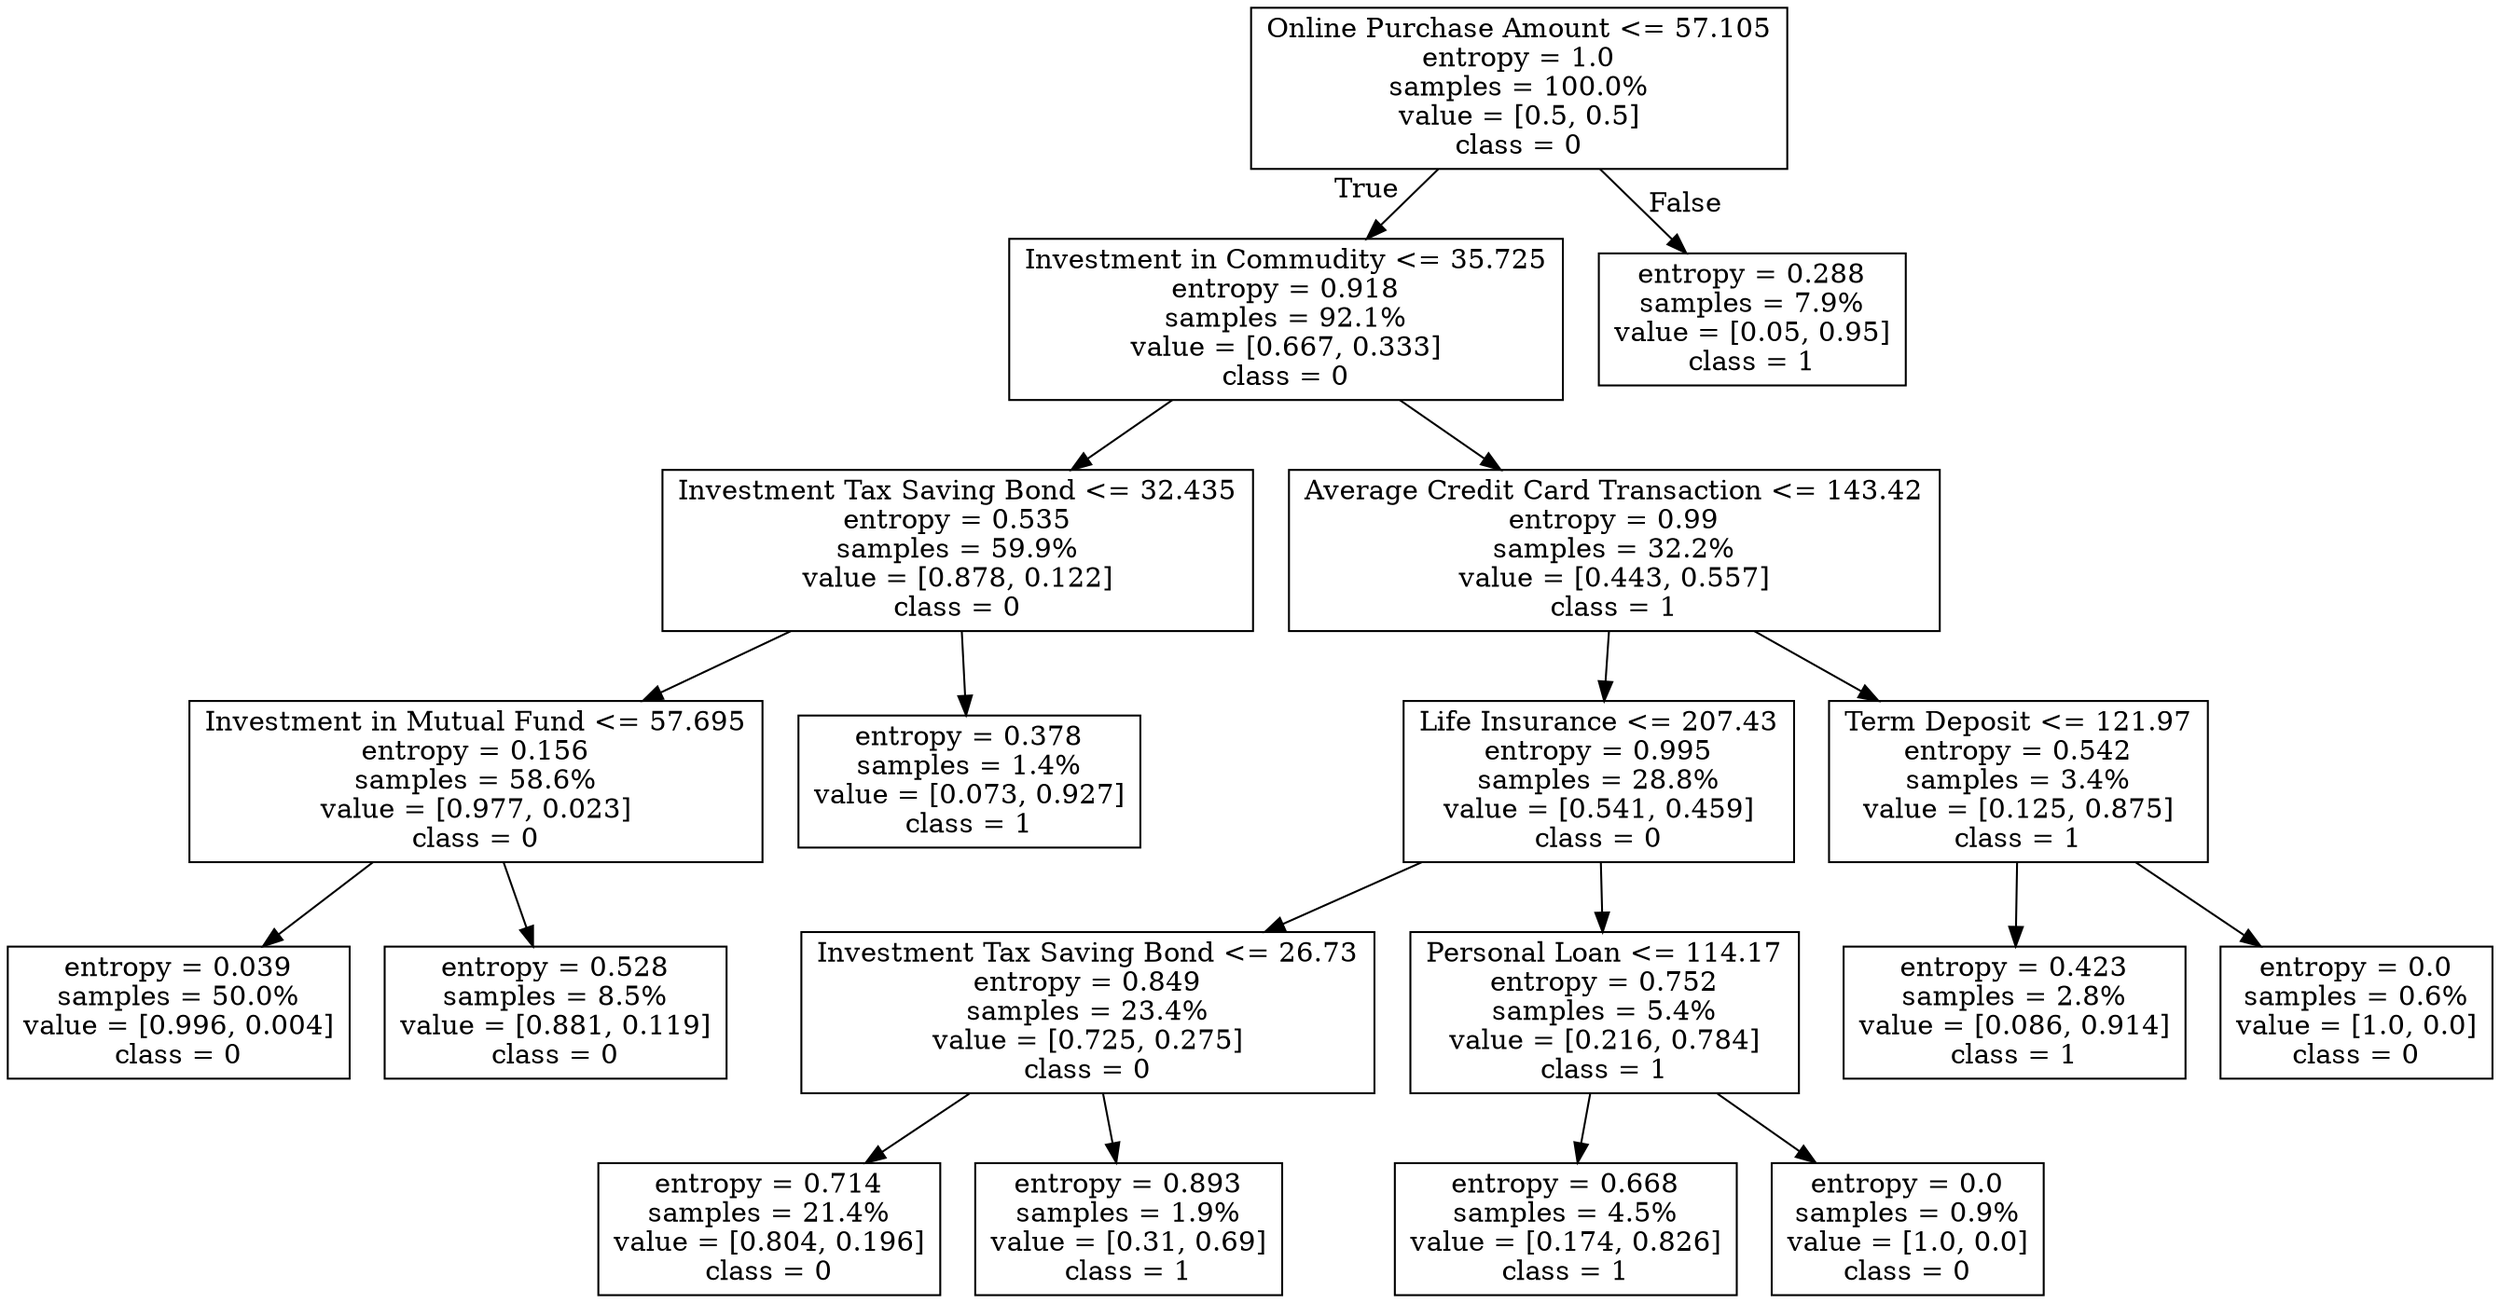 digraph Tree {
node [shape=box] ;
0 [label="Online Purchase Amount <= 57.105\nentropy = 1.0\nsamples = 100.0%\nvalue = [0.5, 0.5]\nclass = 0"] ;
1 [label="Investment in Commudity <= 35.725\nentropy = 0.918\nsamples = 92.1%\nvalue = [0.667, 0.333]\nclass = 0"] ;
0 -> 1 [labeldistance=2.5, labelangle=45, headlabel="True"] ;
3 [label="Investment Tax Saving Bond <= 32.435\nentropy = 0.535\nsamples = 59.9%\nvalue = [0.878, 0.122]\nclass = 0"] ;
1 -> 3 ;
5 [label="Investment in Mutual Fund <= 57.695\nentropy = 0.156\nsamples = 58.6%\nvalue = [0.977, 0.023]\nclass = 0"] ;
3 -> 5 ;
13 [label="entropy = 0.039\nsamples = 50.0%\nvalue = [0.996, 0.004]\nclass = 0"] ;
5 -> 13 ;
14 [label="entropy = 0.528\nsamples = 8.5%\nvalue = [0.881, 0.119]\nclass = 0"] ;
5 -> 14 ;
6 [label="entropy = 0.378\nsamples = 1.4%\nvalue = [0.073, 0.927]\nclass = 1"] ;
3 -> 6 ;
4 [label="Average Credit Card Transaction <= 143.42\nentropy = 0.99\nsamples = 32.2%\nvalue = [0.443, 0.557]\nclass = 1"] ;
1 -> 4 ;
7 [label="Life Insurance <= 207.43\nentropy = 0.995\nsamples = 28.8%\nvalue = [0.541, 0.459]\nclass = 0"] ;
4 -> 7 ;
9 [label="Investment Tax Saving Bond <= 26.73\nentropy = 0.849\nsamples = 23.4%\nvalue = [0.725, 0.275]\nclass = 0"] ;
7 -> 9 ;
11 [label="entropy = 0.714\nsamples = 21.4%\nvalue = [0.804, 0.196]\nclass = 0"] ;
9 -> 11 ;
12 [label="entropy = 0.893\nsamples = 1.9%\nvalue = [0.31, 0.69]\nclass = 1"] ;
9 -> 12 ;
10 [label="Personal Loan <= 114.17\nentropy = 0.752\nsamples = 5.4%\nvalue = [0.216, 0.784]\nclass = 1"] ;
7 -> 10 ;
15 [label="entropy = 0.668\nsamples = 4.5%\nvalue = [0.174, 0.826]\nclass = 1"] ;
10 -> 15 ;
16 [label="entropy = 0.0\nsamples = 0.9%\nvalue = [1.0, 0.0]\nclass = 0"] ;
10 -> 16 ;
8 [label="Term Deposit <= 121.97\nentropy = 0.542\nsamples = 3.4%\nvalue = [0.125, 0.875]\nclass = 1"] ;
4 -> 8 ;
17 [label="entropy = 0.423\nsamples = 2.8%\nvalue = [0.086, 0.914]\nclass = 1"] ;
8 -> 17 ;
18 [label="entropy = 0.0\nsamples = 0.6%\nvalue = [1.0, 0.0]\nclass = 0"] ;
8 -> 18 ;
2 [label="entropy = 0.288\nsamples = 7.9%\nvalue = [0.05, 0.95]\nclass = 1"] ;
0 -> 2 [labeldistance=2.5, labelangle=-45, headlabel="False"] ;
}